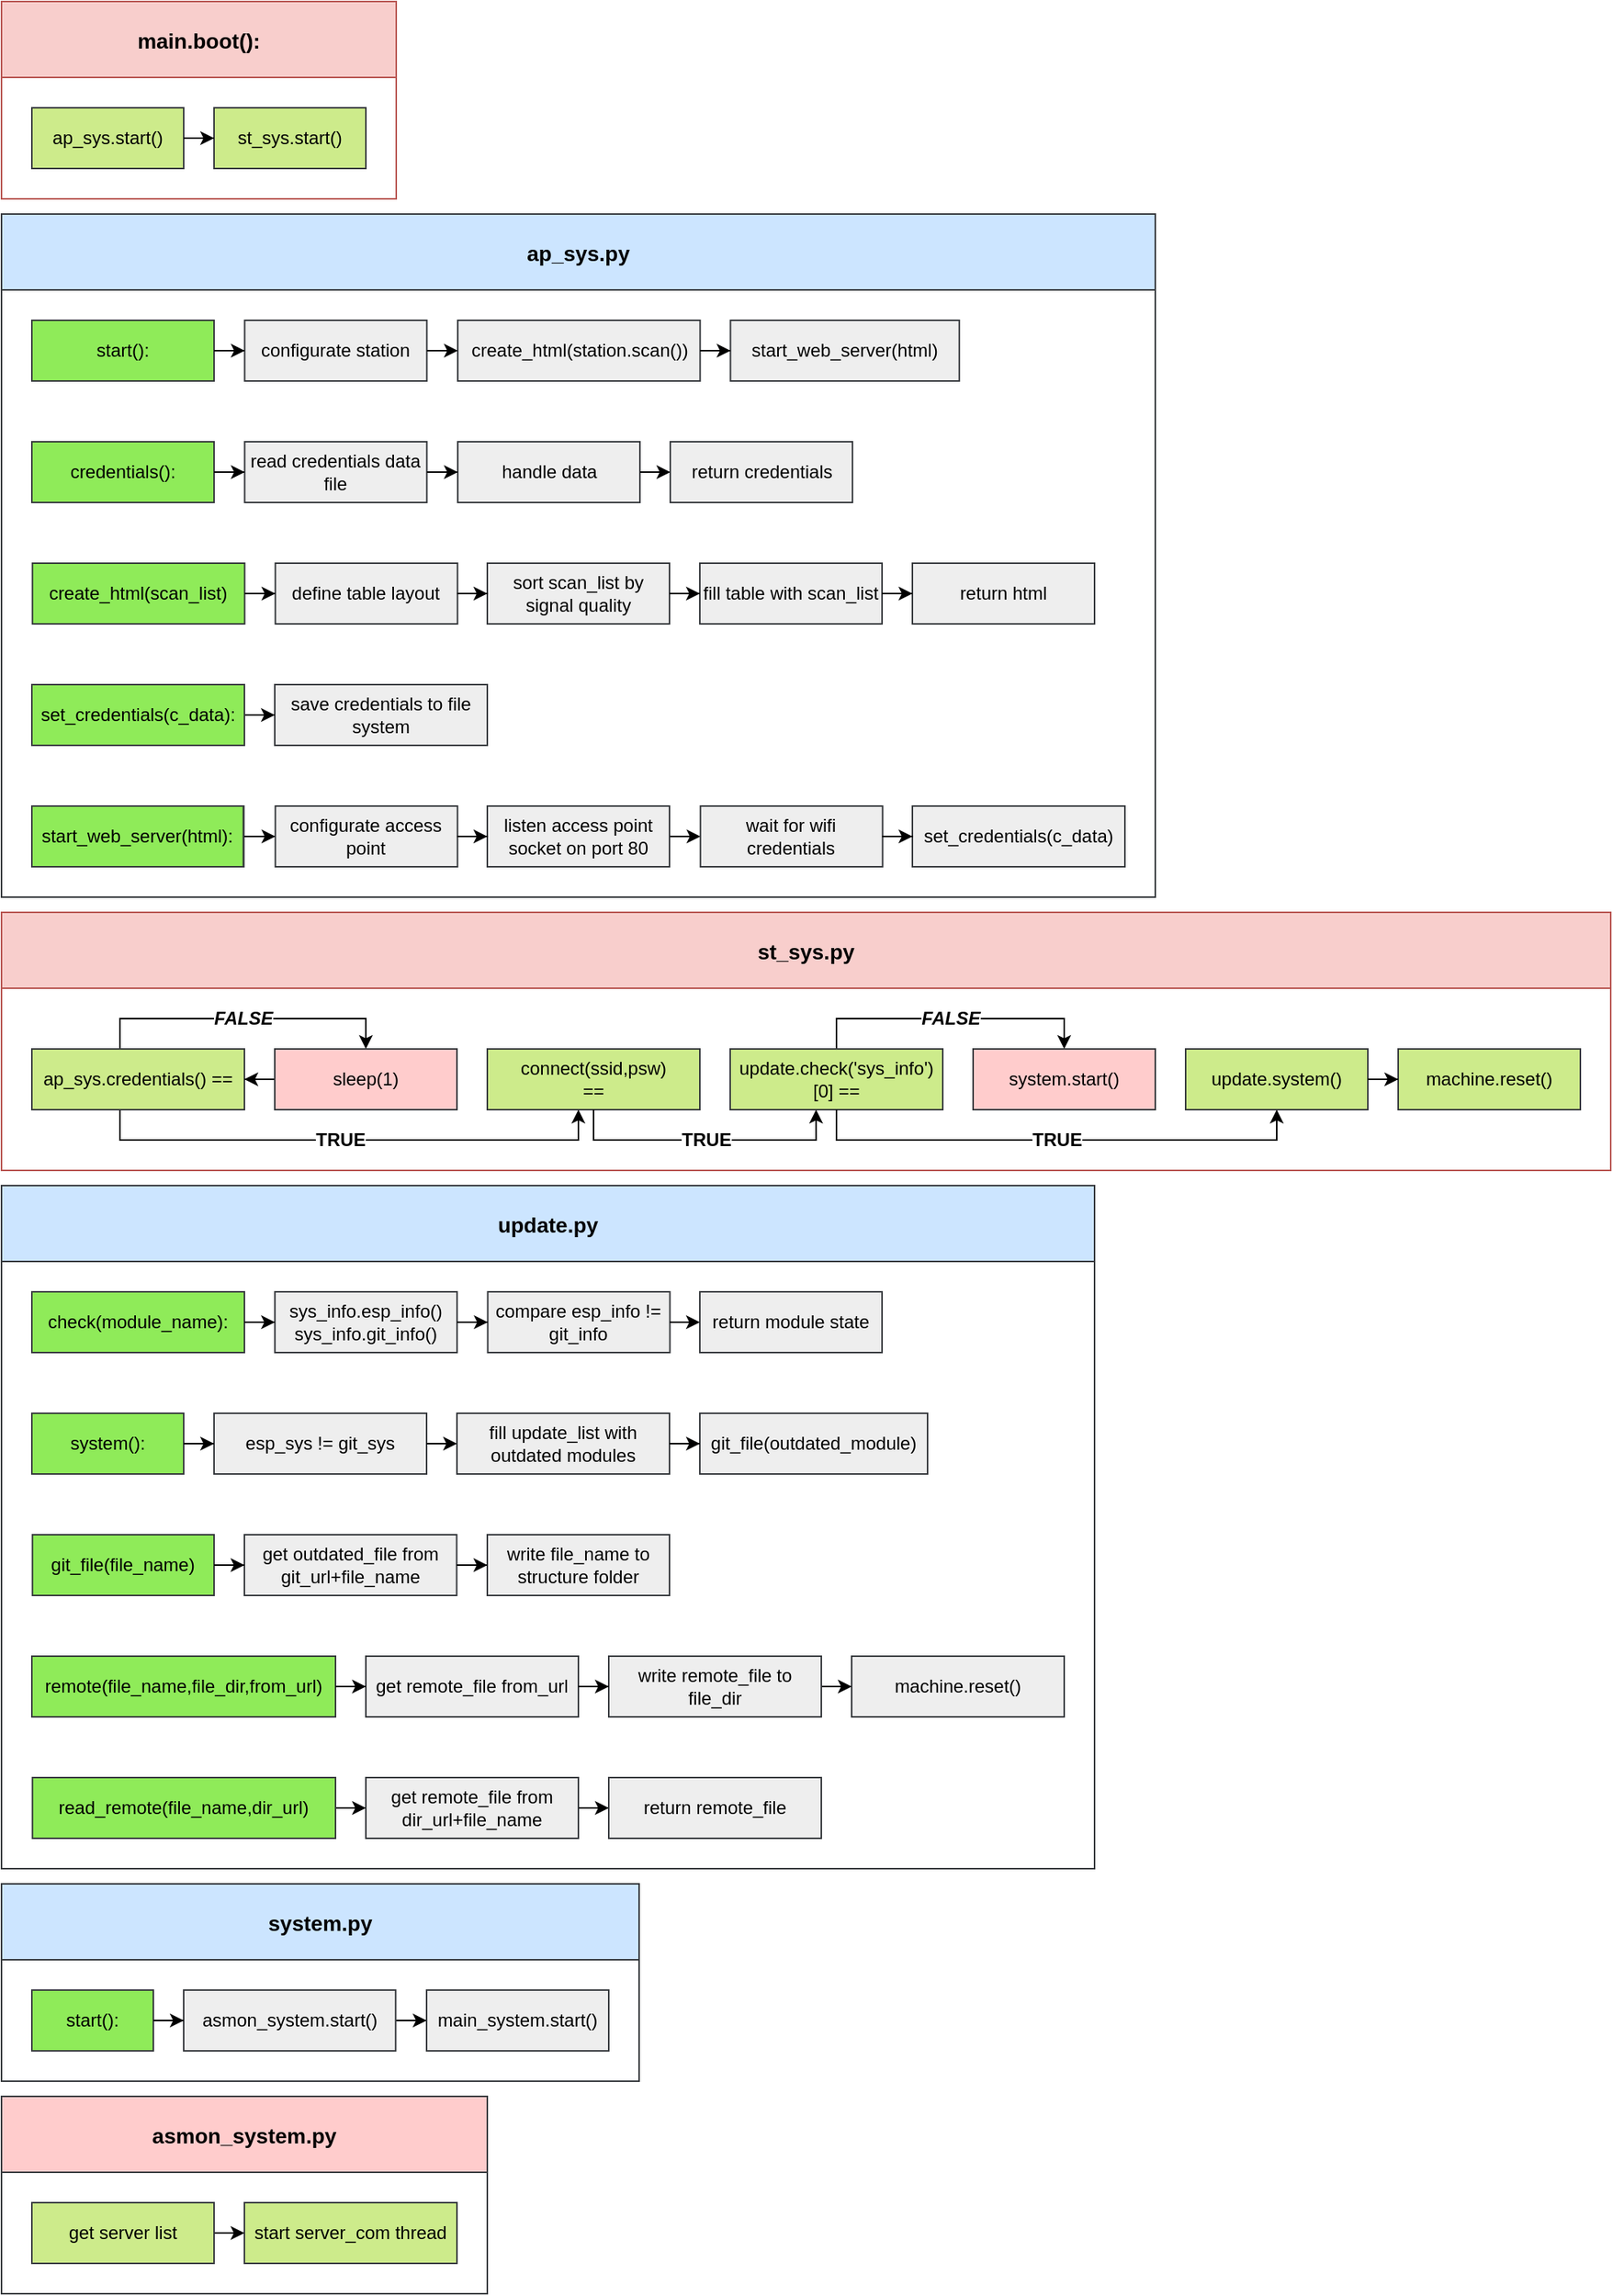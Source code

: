 <mxfile version="13.0.2" type="github">
  <diagram id="C5RBs43oDa-KdzZeNtuy" name="Page-1">
    <mxGraphModel dx="2715" dy="1566" grid="1" gridSize="5" guides="1" tooltips="1" connect="1" arrows="1" fold="1" page="1" pageScale="1" pageWidth="1169" pageHeight="827" math="0" shadow="0">
      <root>
        <mxCell id="WIyWlLk6GJQsqaUBKTNV-0" />
        <mxCell id="WIyWlLk6GJQsqaUBKTNV-1" parent="WIyWlLk6GJQsqaUBKTNV-0" />
        <mxCell id="sFqXj9j-FD1Rk9HO_S2r-0" value="st_sys.py" style="swimlane;strokeColor=#b85450;fillColor=#f8cecc;fontSize=14;startSize=50;flipH=1;swimlaneFillColor=none;" parent="WIyWlLk6GJQsqaUBKTNV-1" vertex="1">
          <mxGeometry x="-580" y="-70" width="1060" height="170" as="geometry">
            <mxRectangle x="13" y="15" width="140" height="48.33" as="alternateBounds" />
          </mxGeometry>
        </mxCell>
        <mxCell id="sFqXj9j-FD1Rk9HO_S2r-7" value="connect(ssid,psw)&lt;br&gt;==" style="rounded=0;whiteSpace=wrap;html=1;fillColor=#cdeb8b;strokeColor=#36393d;" parent="sFqXj9j-FD1Rk9HO_S2r-0" vertex="1">
          <mxGeometry x="320" y="90" width="140" height="40" as="geometry" />
        </mxCell>
        <mxCell id="sFqXj9j-FD1Rk9HO_S2r-116" value="&lt;b&gt;FALSE&lt;/b&gt;" style="edgeStyle=orthogonalEdgeStyle;rounded=0;orthogonalLoop=1;jettySize=auto;html=1;exitX=0.5;exitY=0;exitDx=0;exitDy=0;entryX=0.5;entryY=0;entryDx=0;entryDy=0;fontSize=12;fontColor=#000000;fontStyle=2" parent="sFqXj9j-FD1Rk9HO_S2r-0" source="sFqXj9j-FD1Rk9HO_S2r-48" target="sFqXj9j-FD1Rk9HO_S2r-68" edge="1">
          <mxGeometry relative="1" as="geometry">
            <Array as="points">
              <mxPoint x="577" y="70" />
              <mxPoint x="747" y="70" />
            </Array>
          </mxGeometry>
        </mxCell>
        <mxCell id="sFqXj9j-FD1Rk9HO_S2r-48" value="update.check(&#39;sys_info&#39;)[0] ==" style="rounded=0;whiteSpace=wrap;html=1;fillColor=#cdeb8b;strokeColor=#36393d;" parent="sFqXj9j-FD1Rk9HO_S2r-0" vertex="1">
          <mxGeometry x="480" y="90" width="140" height="40" as="geometry" />
        </mxCell>
        <mxCell id="sFqXj9j-FD1Rk9HO_S2r-57" value="&lt;b&gt;TRUE&lt;/b&gt;" style="edgeStyle=orthogonalEdgeStyle;rounded=0;orthogonalLoop=1;jettySize=auto;html=1;exitX=0.5;exitY=1;exitDx=0;exitDy=0;entryX=0.404;entryY=1;entryDx=0;entryDy=0;fontSize=12;fontColor=#000000;entryPerimeter=0;" parent="sFqXj9j-FD1Rk9HO_S2r-0" source="sFqXj9j-FD1Rk9HO_S2r-7" target="sFqXj9j-FD1Rk9HO_S2r-48" edge="1">
          <mxGeometry relative="1" as="geometry">
            <Array as="points">
              <mxPoint x="407" y="150" />
              <mxPoint x="564" y="150" />
            </Array>
          </mxGeometry>
        </mxCell>
        <mxCell id="sFqXj9j-FD1Rk9HO_S2r-68" value="system.start()" style="rounded=0;whiteSpace=wrap;html=1;fillColor=#ffcccc;strokeColor=#36393d;" parent="sFqXj9j-FD1Rk9HO_S2r-0" vertex="1">
          <mxGeometry x="640" y="90" width="120" height="40" as="geometry" />
        </mxCell>
        <mxCell id="sFqXj9j-FD1Rk9HO_S2r-61" value="update.system()" style="rounded=0;whiteSpace=wrap;html=1;fillColor=#cdeb8b;strokeColor=#36393d;" parent="sFqXj9j-FD1Rk9HO_S2r-0" vertex="1">
          <mxGeometry x="780" y="90" width="120" height="40" as="geometry" />
        </mxCell>
        <mxCell id="sFqXj9j-FD1Rk9HO_S2r-66" value="TRUE" style="edgeStyle=orthogonalEdgeStyle;rounded=0;orthogonalLoop=1;jettySize=auto;html=1;exitX=0.5;exitY=1;exitDx=0;exitDy=0;entryX=0.5;entryY=1;entryDx=0;entryDy=0;fontSize=12;fontColor=#000000;fontStyle=1" parent="sFqXj9j-FD1Rk9HO_S2r-0" source="sFqXj9j-FD1Rk9HO_S2r-48" target="sFqXj9j-FD1Rk9HO_S2r-61" edge="1">
          <mxGeometry relative="1" as="geometry">
            <Array as="points">
              <mxPoint x="577" y="150" />
              <mxPoint x="907" y="150" />
            </Array>
          </mxGeometry>
        </mxCell>
        <mxCell id="sFqXj9j-FD1Rk9HO_S2r-63" value="machine.reset()" style="rounded=0;whiteSpace=wrap;html=1;fillColor=#cdeb8b;strokeColor=#36393d;" parent="sFqXj9j-FD1Rk9HO_S2r-0" vertex="1">
          <mxGeometry x="920" y="90" width="120" height="40" as="geometry" />
        </mxCell>
        <mxCell id="sFqXj9j-FD1Rk9HO_S2r-64" value="" style="edgeStyle=orthogonalEdgeStyle;rounded=0;orthogonalLoop=1;jettySize=auto;html=1;fontSize=12;fontColor=#000000;" parent="sFqXj9j-FD1Rk9HO_S2r-0" source="sFqXj9j-FD1Rk9HO_S2r-61" target="sFqXj9j-FD1Rk9HO_S2r-63" edge="1">
          <mxGeometry relative="1" as="geometry" />
        </mxCell>
        <mxCell id="sFqXj9j-FD1Rk9HO_S2r-12" value="TRUE" style="edgeStyle=orthogonalEdgeStyle;rounded=0;orthogonalLoop=1;jettySize=auto;html=1;exitX=0.5;exitY=1;exitDx=0;exitDy=0;fontColor=#000000;fontStyle=1;fontSize=12;" parent="sFqXj9j-FD1Rk9HO_S2r-0" source="sFqXj9j-FD1Rk9HO_S2r-1" target="sFqXj9j-FD1Rk9HO_S2r-7" edge="1">
          <mxGeometry relative="1" as="geometry">
            <Array as="points">
              <mxPoint x="78" y="150" />
              <mxPoint x="380" y="150" />
            </Array>
          </mxGeometry>
        </mxCell>
        <mxCell id="V16dE78vPSI5KCs1D1ec-8" value="FALSE" style="edgeStyle=orthogonalEdgeStyle;rounded=0;orthogonalLoop=1;jettySize=auto;html=1;entryX=0.5;entryY=0;entryDx=0;entryDy=0;fontStyle=3;fontSize=12;" edge="1" parent="sFqXj9j-FD1Rk9HO_S2r-0" source="sFqXj9j-FD1Rk9HO_S2r-1" target="V16dE78vPSI5KCs1D1ec-7">
          <mxGeometry relative="1" as="geometry">
            <Array as="points">
              <mxPoint x="78" y="70" />
              <mxPoint x="240" y="70" />
            </Array>
          </mxGeometry>
        </mxCell>
        <mxCell id="sFqXj9j-FD1Rk9HO_S2r-1" value="ap_sys.credentials() ==" style="rounded=0;whiteSpace=wrap;html=1;fillColor=#cdeb8b;strokeColor=#36393d;" parent="sFqXj9j-FD1Rk9HO_S2r-0" vertex="1">
          <mxGeometry x="20" y="90" width="140" height="40" as="geometry" />
        </mxCell>
        <mxCell id="V16dE78vPSI5KCs1D1ec-10" style="edgeStyle=orthogonalEdgeStyle;rounded=0;orthogonalLoop=1;jettySize=auto;html=1;exitX=0;exitY=0.5;exitDx=0;exitDy=0;" edge="1" parent="sFqXj9j-FD1Rk9HO_S2r-0" source="V16dE78vPSI5KCs1D1ec-7" target="sFqXj9j-FD1Rk9HO_S2r-1">
          <mxGeometry relative="1" as="geometry" />
        </mxCell>
        <mxCell id="V16dE78vPSI5KCs1D1ec-7" value="sleep(1)" style="rounded=0;whiteSpace=wrap;html=1;fillColor=#ffcccc;strokeColor=#36393d;" vertex="1" parent="sFqXj9j-FD1Rk9HO_S2r-0">
          <mxGeometry x="180" y="90" width="120" height="40" as="geometry" />
        </mxCell>
        <mxCell id="sFqXj9j-FD1Rk9HO_S2r-136" value="update.py" style="swimlane;strokeColor=#36393d;fillColor=#cce5ff;fontSize=14;startSize=50;flipH=1;swimlaneFillColor=none;" parent="WIyWlLk6GJQsqaUBKTNV-1" vertex="1">
          <mxGeometry x="-580" y="110" width="720" height="450" as="geometry">
            <mxRectangle x="-525" y="225" width="140" height="48.33" as="alternateBounds" />
          </mxGeometry>
        </mxCell>
        <mxCell id="sFqXj9j-FD1Rk9HO_S2r-138" value="check(module_name):" style="rounded=0;whiteSpace=wrap;html=1;fillColor=#8FEB59;strokeColor=#36393d;" parent="sFqXj9j-FD1Rk9HO_S2r-136" vertex="1">
          <mxGeometry x="20" y="70" width="140" height="40" as="geometry" />
        </mxCell>
        <mxCell id="sFqXj9j-FD1Rk9HO_S2r-139" value="sys_info.esp_info()&lt;br&gt;sys_info.git_info()" style="rounded=0;whiteSpace=wrap;html=1;fillColor=#eeeeee;strokeColor=#36393d;" parent="sFqXj9j-FD1Rk9HO_S2r-136" vertex="1">
          <mxGeometry x="180.09" y="70" width="120" height="40" as="geometry" />
        </mxCell>
        <mxCell id="sFqXj9j-FD1Rk9HO_S2r-140" value="" style="edgeStyle=orthogonalEdgeStyle;rounded=0;orthogonalLoop=1;jettySize=auto;html=1;fontColor=#000000;" parent="sFqXj9j-FD1Rk9HO_S2r-136" source="sFqXj9j-FD1Rk9HO_S2r-138" target="sFqXj9j-FD1Rk9HO_S2r-139" edge="1">
          <mxGeometry relative="1" as="geometry" />
        </mxCell>
        <mxCell id="sFqXj9j-FD1Rk9HO_S2r-141" value="compare esp_info != git_info" style="rounded=0;whiteSpace=wrap;html=1;fillColor=#eeeeee;strokeColor=#36393d;" parent="sFqXj9j-FD1Rk9HO_S2r-136" vertex="1">
          <mxGeometry x="320.27" y="70" width="120" height="40" as="geometry" />
        </mxCell>
        <mxCell id="sFqXj9j-FD1Rk9HO_S2r-142" value="" style="edgeStyle=orthogonalEdgeStyle;rounded=0;orthogonalLoop=1;jettySize=auto;html=1;fontColor=#000000;" parent="sFqXj9j-FD1Rk9HO_S2r-136" source="sFqXj9j-FD1Rk9HO_S2r-139" target="sFqXj9j-FD1Rk9HO_S2r-141" edge="1">
          <mxGeometry relative="1" as="geometry" />
        </mxCell>
        <mxCell id="sFqXj9j-FD1Rk9HO_S2r-143" value="return module state" style="rounded=0;whiteSpace=wrap;html=1;fillColor=#eeeeee;strokeColor=#36393d;" parent="sFqXj9j-FD1Rk9HO_S2r-136" vertex="1">
          <mxGeometry x="460" y="70" width="120" height="40" as="geometry" />
        </mxCell>
        <mxCell id="sFqXj9j-FD1Rk9HO_S2r-144" style="edgeStyle=orthogonalEdgeStyle;rounded=0;orthogonalLoop=1;jettySize=auto;html=1;exitX=1;exitY=0.5;exitDx=0;exitDy=0;entryX=0;entryY=0.5;entryDx=0;entryDy=0;fontColor=#000000;" parent="sFqXj9j-FD1Rk9HO_S2r-136" source="sFqXj9j-FD1Rk9HO_S2r-141" target="sFqXj9j-FD1Rk9HO_S2r-143" edge="1">
          <mxGeometry relative="1" as="geometry" />
        </mxCell>
        <mxCell id="sFqXj9j-FD1Rk9HO_S2r-145" value="system():" style="rounded=0;whiteSpace=wrap;html=1;fillColor=#8FEB59;strokeColor=#36393d;" parent="sFqXj9j-FD1Rk9HO_S2r-136" vertex="1">
          <mxGeometry x="20" y="150" width="100" height="40" as="geometry" />
        </mxCell>
        <mxCell id="sFqXj9j-FD1Rk9HO_S2r-146" value="&lt;span style=&quot;white-space: normal&quot;&gt;esp_sys != git_sys&lt;/span&gt;" style="rounded=0;whiteSpace=wrap;html=1;fillColor=#eeeeee;strokeColor=#36393d;" parent="sFqXj9j-FD1Rk9HO_S2r-136" vertex="1">
          <mxGeometry x="140" y="150" width="140" height="40" as="geometry" />
        </mxCell>
        <mxCell id="sFqXj9j-FD1Rk9HO_S2r-147" value="" style="edgeStyle=orthogonalEdgeStyle;rounded=0;orthogonalLoop=1;jettySize=auto;html=1;fontColor=#000000;" parent="sFqXj9j-FD1Rk9HO_S2r-136" source="sFqXj9j-FD1Rk9HO_S2r-145" target="sFqXj9j-FD1Rk9HO_S2r-146" edge="1">
          <mxGeometry relative="1" as="geometry" />
        </mxCell>
        <mxCell id="sFqXj9j-FD1Rk9HO_S2r-150" value="" style="edgeStyle=orthogonalEdgeStyle;rounded=0;orthogonalLoop=1;jettySize=auto;html=1;fontSize=12;fontColor=#000000;" parent="sFqXj9j-FD1Rk9HO_S2r-136" edge="1">
          <mxGeometry relative="1" as="geometry">
            <mxPoint x="169.82" y="480" as="targetPoint" />
          </mxGeometry>
        </mxCell>
        <mxCell id="sFqXj9j-FD1Rk9HO_S2r-151" value="git_file(file_name)" style="rounded=0;whiteSpace=wrap;html=1;fillColor=#8FEB59;strokeColor=#36393d;" parent="sFqXj9j-FD1Rk9HO_S2r-136" vertex="1">
          <mxGeometry x="20.36" y="230" width="119.64" height="40" as="geometry" />
        </mxCell>
        <mxCell id="sFqXj9j-FD1Rk9HO_S2r-152" value="get outdated_file from git_url+file_name" style="rounded=0;whiteSpace=wrap;html=1;fillColor=#eeeeee;strokeColor=#36393d;" parent="sFqXj9j-FD1Rk9HO_S2r-136" vertex="1">
          <mxGeometry x="160" y="230" width="139.82" height="40" as="geometry" />
        </mxCell>
        <mxCell id="sFqXj9j-FD1Rk9HO_S2r-153" value="" style="edgeStyle=orthogonalEdgeStyle;rounded=0;orthogonalLoop=1;jettySize=auto;html=1;fontSize=12;fontColor=#000000;" parent="sFqXj9j-FD1Rk9HO_S2r-136" source="sFqXj9j-FD1Rk9HO_S2r-151" target="sFqXj9j-FD1Rk9HO_S2r-152" edge="1">
          <mxGeometry relative="1" as="geometry" />
        </mxCell>
        <mxCell id="sFqXj9j-FD1Rk9HO_S2r-154" value="write file_name to structure folder" style="rounded=0;whiteSpace=wrap;html=1;fillColor=#eeeeee;strokeColor=#36393d;" parent="sFqXj9j-FD1Rk9HO_S2r-136" vertex="1">
          <mxGeometry x="320" y="230" width="120" height="40" as="geometry" />
        </mxCell>
        <mxCell id="sFqXj9j-FD1Rk9HO_S2r-155" value="" style="edgeStyle=orthogonalEdgeStyle;rounded=0;orthogonalLoop=1;jettySize=auto;html=1;fontSize=12;fontColor=#000000;" parent="sFqXj9j-FD1Rk9HO_S2r-136" source="sFqXj9j-FD1Rk9HO_S2r-152" target="sFqXj9j-FD1Rk9HO_S2r-154" edge="1">
          <mxGeometry relative="1" as="geometry" />
        </mxCell>
        <mxCell id="sFqXj9j-FD1Rk9HO_S2r-160" value="remote(file_name,file_dir,from_url)" style="rounded=0;whiteSpace=wrap;html=1;fillColor=#8FEB59;strokeColor=#36393d;" parent="sFqXj9j-FD1Rk9HO_S2r-136" vertex="1">
          <mxGeometry x="20" y="310" width="200" height="40" as="geometry" />
        </mxCell>
        <mxCell id="sFqXj9j-FD1Rk9HO_S2r-161" value="get&amp;nbsp;remote_file from_url" style="rounded=0;whiteSpace=wrap;html=1;fillColor=#eeeeee;strokeColor=#36393d;" parent="sFqXj9j-FD1Rk9HO_S2r-136" vertex="1">
          <mxGeometry x="240" y="310" width="140" height="40" as="geometry" />
        </mxCell>
        <mxCell id="sFqXj9j-FD1Rk9HO_S2r-162" value="" style="edgeStyle=orthogonalEdgeStyle;rounded=0;orthogonalLoop=1;jettySize=auto;html=1;fontSize=12;fontColor=#000000;" parent="sFqXj9j-FD1Rk9HO_S2r-136" source="sFqXj9j-FD1Rk9HO_S2r-160" target="sFqXj9j-FD1Rk9HO_S2r-161" edge="1">
          <mxGeometry relative="1" as="geometry" />
        </mxCell>
        <mxCell id="zcJ5I-l-C7TfXRJ-jwJR-1" value="" style="edgeStyle=orthogonalEdgeStyle;rounded=0;orthogonalLoop=1;jettySize=auto;html=1;" parent="sFqXj9j-FD1Rk9HO_S2r-136" source="sFqXj9j-FD1Rk9HO_S2r-163" target="zcJ5I-l-C7TfXRJ-jwJR-0" edge="1">
          <mxGeometry relative="1" as="geometry" />
        </mxCell>
        <mxCell id="sFqXj9j-FD1Rk9HO_S2r-163" value="write&amp;nbsp;remote_file to file_dir" style="rounded=0;whiteSpace=wrap;html=1;fillColor=#eeeeee;strokeColor=#36393d;" parent="sFqXj9j-FD1Rk9HO_S2r-136" vertex="1">
          <mxGeometry x="400" y="310" width="140" height="40" as="geometry" />
        </mxCell>
        <mxCell id="zcJ5I-l-C7TfXRJ-jwJR-0" value="machine.reset()" style="rounded=0;whiteSpace=wrap;html=1;fillColor=#eeeeee;strokeColor=#36393d;" parent="sFqXj9j-FD1Rk9HO_S2r-136" vertex="1">
          <mxGeometry x="560" y="310" width="140" height="40" as="geometry" />
        </mxCell>
        <mxCell id="sFqXj9j-FD1Rk9HO_S2r-164" value="" style="edgeStyle=orthogonalEdgeStyle;rounded=0;orthogonalLoop=1;jettySize=auto;html=1;fontSize=12;fontColor=#000000;" parent="sFqXj9j-FD1Rk9HO_S2r-136" source="sFqXj9j-FD1Rk9HO_S2r-161" target="sFqXj9j-FD1Rk9HO_S2r-163" edge="1">
          <mxGeometry relative="1" as="geometry" />
        </mxCell>
        <mxCell id="sFqXj9j-FD1Rk9HO_S2r-167" value="" style="edgeStyle=orthogonalEdgeStyle;rounded=0;orthogonalLoop=1;jettySize=auto;html=1;fontSize=12;fontColor=#000000;" parent="sFqXj9j-FD1Rk9HO_S2r-136" edge="1">
          <mxGeometry relative="1" as="geometry">
            <mxPoint x="929.47" y="405" as="sourcePoint" />
          </mxGeometry>
        </mxCell>
        <mxCell id="sFqXj9j-FD1Rk9HO_S2r-168" value="&lt;span style=&quot;white-space: normal&quot;&gt;fill update_list with outdated modules&lt;/span&gt;" style="rounded=0;whiteSpace=wrap;html=1;fillColor=#eeeeee;strokeColor=#36393d;" parent="sFqXj9j-FD1Rk9HO_S2r-136" vertex="1">
          <mxGeometry x="300" y="150" width="140" height="40" as="geometry" />
        </mxCell>
        <mxCell id="sFqXj9j-FD1Rk9HO_S2r-169" value="git_file(outdated_module)" style="rounded=0;whiteSpace=wrap;html=1;fillColor=#eeeeee;strokeColor=#36393d;" parent="sFqXj9j-FD1Rk9HO_S2r-136" vertex="1">
          <mxGeometry x="460" y="150" width="150" height="40" as="geometry" />
        </mxCell>
        <mxCell id="sFqXj9j-FD1Rk9HO_S2r-170" value="" style="edgeStyle=orthogonalEdgeStyle;rounded=0;orthogonalLoop=1;jettySize=auto;html=1;fontSize=12;fontColor=#000000;" parent="sFqXj9j-FD1Rk9HO_S2r-136" source="sFqXj9j-FD1Rk9HO_S2r-168" target="sFqXj9j-FD1Rk9HO_S2r-169" edge="1">
          <mxGeometry relative="1" as="geometry" />
        </mxCell>
        <mxCell id="sFqXj9j-FD1Rk9HO_S2r-171" style="edgeStyle=orthogonalEdgeStyle;rounded=0;orthogonalLoop=1;jettySize=auto;html=1;exitX=1;exitY=0.5;exitDx=0;exitDy=0;entryX=0;entryY=0.5;entryDx=0;entryDy=0;fontSize=12;fontColor=#000000;" parent="sFqXj9j-FD1Rk9HO_S2r-136" source="sFqXj9j-FD1Rk9HO_S2r-146" target="sFqXj9j-FD1Rk9HO_S2r-168" edge="1">
          <mxGeometry relative="1" as="geometry" />
        </mxCell>
        <mxCell id="sFqXj9j-FD1Rk9HO_S2r-174" value="" style="edgeStyle=orthogonalEdgeStyle;rounded=0;orthogonalLoop=1;jettySize=auto;html=1;fontSize=12;fontColor=#000000;" parent="sFqXj9j-FD1Rk9HO_S2r-136" edge="1">
          <mxGeometry relative="1" as="geometry">
            <mxPoint x="290.18" y="405" as="sourcePoint" />
          </mxGeometry>
        </mxCell>
        <mxCell id="sFqXj9j-FD1Rk9HO_S2r-177" value="" style="edgeStyle=orthogonalEdgeStyle;rounded=0;orthogonalLoop=1;jettySize=auto;html=1;fontSize=12;fontColor=#000000;" parent="sFqXj9j-FD1Rk9HO_S2r-136" edge="1">
          <mxGeometry relative="1" as="geometry">
            <mxPoint x="780" y="405" as="sourcePoint" />
          </mxGeometry>
        </mxCell>
        <mxCell id="sFqXj9j-FD1Rk9HO_S2r-179" value="" style="edgeStyle=orthogonalEdgeStyle;rounded=0;orthogonalLoop=1;jettySize=auto;html=1;fontSize=12;fontColor=#000000;" parent="sFqXj9j-FD1Rk9HO_S2r-136" edge="1">
          <mxGeometry relative="1" as="geometry">
            <mxPoint x="609.47" y="405" as="sourcePoint" />
          </mxGeometry>
        </mxCell>
        <mxCell id="sFqXj9j-FD1Rk9HO_S2r-180" value="" style="edgeStyle=orthogonalEdgeStyle;rounded=0;orthogonalLoop=1;jettySize=auto;html=1;fontSize=12;fontColor=#000000;" parent="sFqXj9j-FD1Rk9HO_S2r-136" edge="1">
          <mxGeometry relative="1" as="geometry">
            <mxPoint x="149.47" y="405" as="sourcePoint" />
          </mxGeometry>
        </mxCell>
        <mxCell id="MxByenE4n9mMxRsgoZ1--0" style="edgeStyle=orthogonalEdgeStyle;rounded=0;orthogonalLoop=1;jettySize=auto;html=1;entryX=0;entryY=0.5;entryDx=0;entryDy=0;" parent="sFqXj9j-FD1Rk9HO_S2r-136" source="ikcgTIsnZ6uALxg6JMiN-1" target="ikcgTIsnZ6uALxg6JMiN-2" edge="1">
          <mxGeometry relative="1" as="geometry" />
        </mxCell>
        <mxCell id="ikcgTIsnZ6uALxg6JMiN-1" value="read_remote(file_name,dir_url)" style="rounded=0;whiteSpace=wrap;html=1;fillColor=#8FEB59;strokeColor=#36393d;" parent="sFqXj9j-FD1Rk9HO_S2r-136" vertex="1">
          <mxGeometry x="20.36" y="390" width="199.64" height="40" as="geometry" />
        </mxCell>
        <mxCell id="MxByenE4n9mMxRsgoZ1--1" style="edgeStyle=orthogonalEdgeStyle;rounded=0;orthogonalLoop=1;jettySize=auto;html=1;" parent="sFqXj9j-FD1Rk9HO_S2r-136" source="ikcgTIsnZ6uALxg6JMiN-2" target="ikcgTIsnZ6uALxg6JMiN-3" edge="1">
          <mxGeometry relative="1" as="geometry" />
        </mxCell>
        <mxCell id="ikcgTIsnZ6uALxg6JMiN-2" value="get&amp;nbsp;remote_file from dir_url+file_name" style="rounded=0;whiteSpace=wrap;html=1;fillColor=#eeeeee;strokeColor=#36393d;" parent="sFqXj9j-FD1Rk9HO_S2r-136" vertex="1">
          <mxGeometry x="240.0" y="390" width="140" height="40" as="geometry" />
        </mxCell>
        <mxCell id="ikcgTIsnZ6uALxg6JMiN-3" value="return remote_file" style="rounded=0;whiteSpace=wrap;html=1;fillColor=#eeeeee;strokeColor=#36393d;" parent="sFqXj9j-FD1Rk9HO_S2r-136" vertex="1">
          <mxGeometry x="400.0" y="390" width="140" height="40" as="geometry" />
        </mxCell>
        <mxCell id="zcJ5I-l-C7TfXRJ-jwJR-2" value="system.py" style="swimlane;strokeColor=#36393d;fillColor=#cce5ff;fontSize=14;startSize=50;flipH=1;swimlaneFillColor=none;" parent="WIyWlLk6GJQsqaUBKTNV-1" vertex="1">
          <mxGeometry x="-580" y="570" width="420" height="130" as="geometry">
            <mxRectangle x="-525" y="225" width="140" height="48.33" as="alternateBounds" />
          </mxGeometry>
        </mxCell>
        <mxCell id="zcJ5I-l-C7TfXRJ-jwJR-3" value="start():" style="rounded=0;whiteSpace=wrap;html=1;fillColor=#8FEB59;strokeColor=#36393d;" parent="zcJ5I-l-C7TfXRJ-jwJR-2" vertex="1">
          <mxGeometry x="20" y="70" width="80" height="40" as="geometry" />
        </mxCell>
        <mxCell id="MxByenE4n9mMxRsgoZ1--5" value="" style="edgeStyle=orthogonalEdgeStyle;rounded=0;orthogonalLoop=1;jettySize=auto;html=1;" parent="zcJ5I-l-C7TfXRJ-jwJR-2" source="zcJ5I-l-C7TfXRJ-jwJR-4" target="MxByenE4n9mMxRsgoZ1--4" edge="1">
          <mxGeometry relative="1" as="geometry" />
        </mxCell>
        <mxCell id="zcJ5I-l-C7TfXRJ-jwJR-4" value="asmon_system.start()" style="rounded=0;whiteSpace=wrap;html=1;fillColor=#eeeeee;strokeColor=#36393d;" parent="zcJ5I-l-C7TfXRJ-jwJR-2" vertex="1">
          <mxGeometry x="120" y="70" width="139.64" height="40" as="geometry" />
        </mxCell>
        <mxCell id="MxByenE4n9mMxRsgoZ1--4" value="main_system.start()" style="rounded=0;whiteSpace=wrap;html=1;fillColor=#eeeeee;strokeColor=#36393d;" parent="zcJ5I-l-C7TfXRJ-jwJR-2" vertex="1">
          <mxGeometry x="280" y="70" width="120" height="40" as="geometry" />
        </mxCell>
        <mxCell id="zcJ5I-l-C7TfXRJ-jwJR-5" value="" style="edgeStyle=orthogonalEdgeStyle;rounded=0;orthogonalLoop=1;jettySize=auto;html=1;fontColor=#000000;" parent="zcJ5I-l-C7TfXRJ-jwJR-2" source="zcJ5I-l-C7TfXRJ-jwJR-3" target="zcJ5I-l-C7TfXRJ-jwJR-4" edge="1">
          <mxGeometry relative="1" as="geometry" />
        </mxCell>
        <mxCell id="zcJ5I-l-C7TfXRJ-jwJR-13" value="" style="edgeStyle=orthogonalEdgeStyle;rounded=0;orthogonalLoop=1;jettySize=auto;html=1;fontSize=12;fontColor=#000000;" parent="zcJ5I-l-C7TfXRJ-jwJR-2" edge="1">
          <mxGeometry relative="1" as="geometry">
            <mxPoint x="169.82" y="480" as="targetPoint" />
          </mxGeometry>
        </mxCell>
        <mxCell id="zcJ5I-l-C7TfXRJ-jwJR-26" value="" style="edgeStyle=orthogonalEdgeStyle;rounded=0;orthogonalLoop=1;jettySize=auto;html=1;fontSize=12;fontColor=#000000;" parent="zcJ5I-l-C7TfXRJ-jwJR-2" edge="1">
          <mxGeometry relative="1" as="geometry">
            <mxPoint x="929.47" y="405" as="sourcePoint" />
          </mxGeometry>
        </mxCell>
        <mxCell id="zcJ5I-l-C7TfXRJ-jwJR-31" value="" style="edgeStyle=orthogonalEdgeStyle;rounded=0;orthogonalLoop=1;jettySize=auto;html=1;fontSize=12;fontColor=#000000;" parent="zcJ5I-l-C7TfXRJ-jwJR-2" edge="1">
          <mxGeometry relative="1" as="geometry">
            <mxPoint x="290.18" y="405" as="sourcePoint" />
          </mxGeometry>
        </mxCell>
        <mxCell id="zcJ5I-l-C7TfXRJ-jwJR-32" value="" style="edgeStyle=orthogonalEdgeStyle;rounded=0;orthogonalLoop=1;jettySize=auto;html=1;fontSize=12;fontColor=#000000;" parent="zcJ5I-l-C7TfXRJ-jwJR-2" edge="1">
          <mxGeometry relative="1" as="geometry">
            <mxPoint x="780" y="405" as="sourcePoint" />
          </mxGeometry>
        </mxCell>
        <mxCell id="zcJ5I-l-C7TfXRJ-jwJR-33" value="" style="edgeStyle=orthogonalEdgeStyle;rounded=0;orthogonalLoop=1;jettySize=auto;html=1;fontSize=12;fontColor=#000000;" parent="zcJ5I-l-C7TfXRJ-jwJR-2" edge="1">
          <mxGeometry relative="1" as="geometry">
            <mxPoint x="609.47" y="405" as="sourcePoint" />
          </mxGeometry>
        </mxCell>
        <mxCell id="zcJ5I-l-C7TfXRJ-jwJR-34" value="" style="edgeStyle=orthogonalEdgeStyle;rounded=0;orthogonalLoop=1;jettySize=auto;html=1;fontSize=12;fontColor=#000000;" parent="zcJ5I-l-C7TfXRJ-jwJR-2" edge="1">
          <mxGeometry relative="1" as="geometry">
            <mxPoint x="149.47" y="405" as="sourcePoint" />
          </mxGeometry>
        </mxCell>
        <mxCell id="zcJ5I-l-C7TfXRJ-jwJR-37" value="asmon_system.py" style="swimlane;strokeColor=#36393d;fillColor=#ffcccc;fontSize=14;startSize=50;flipH=1;swimlaneFillColor=none;" parent="WIyWlLk6GJQsqaUBKTNV-1" vertex="1">
          <mxGeometry x="-580" y="710" width="320" height="130" as="geometry">
            <mxRectangle x="-525" y="225" width="140" height="48.33" as="alternateBounds" />
          </mxGeometry>
        </mxCell>
        <mxCell id="zcJ5I-l-C7TfXRJ-jwJR-40" value="" style="edgeStyle=orthogonalEdgeStyle;rounded=0;orthogonalLoop=1;jettySize=auto;html=1;fontColor=#000000;" parent="zcJ5I-l-C7TfXRJ-jwJR-37" edge="1">
          <mxGeometry relative="1" as="geometry">
            <mxPoint x="129.82" y="90" as="sourcePoint" />
          </mxGeometry>
        </mxCell>
        <mxCell id="zcJ5I-l-C7TfXRJ-jwJR-41" value="" style="edgeStyle=orthogonalEdgeStyle;rounded=0;orthogonalLoop=1;jettySize=auto;html=1;fontSize=12;fontColor=#000000;" parent="zcJ5I-l-C7TfXRJ-jwJR-37" edge="1">
          <mxGeometry relative="1" as="geometry">
            <mxPoint x="169.82" y="480" as="targetPoint" />
          </mxGeometry>
        </mxCell>
        <mxCell id="zcJ5I-l-C7TfXRJ-jwJR-42" value="" style="edgeStyle=orthogonalEdgeStyle;rounded=0;orthogonalLoop=1;jettySize=auto;html=1;fontSize=12;fontColor=#000000;" parent="zcJ5I-l-C7TfXRJ-jwJR-37" edge="1">
          <mxGeometry relative="1" as="geometry">
            <mxPoint x="929.47" y="405" as="sourcePoint" />
          </mxGeometry>
        </mxCell>
        <mxCell id="zcJ5I-l-C7TfXRJ-jwJR-43" value="" style="edgeStyle=orthogonalEdgeStyle;rounded=0;orthogonalLoop=1;jettySize=auto;html=1;fontSize=12;fontColor=#000000;" parent="zcJ5I-l-C7TfXRJ-jwJR-37" edge="1">
          <mxGeometry relative="1" as="geometry">
            <mxPoint x="290.18" y="405" as="sourcePoint" />
          </mxGeometry>
        </mxCell>
        <mxCell id="zcJ5I-l-C7TfXRJ-jwJR-44" value="" style="edgeStyle=orthogonalEdgeStyle;rounded=0;orthogonalLoop=1;jettySize=auto;html=1;fontSize=12;fontColor=#000000;" parent="zcJ5I-l-C7TfXRJ-jwJR-37" edge="1">
          <mxGeometry relative="1" as="geometry">
            <mxPoint x="780" y="405" as="sourcePoint" />
          </mxGeometry>
        </mxCell>
        <mxCell id="zcJ5I-l-C7TfXRJ-jwJR-45" value="" style="edgeStyle=orthogonalEdgeStyle;rounded=0;orthogonalLoop=1;jettySize=auto;html=1;fontSize=12;fontColor=#000000;" parent="zcJ5I-l-C7TfXRJ-jwJR-37" edge="1">
          <mxGeometry relative="1" as="geometry">
            <mxPoint x="609.47" y="405" as="sourcePoint" />
          </mxGeometry>
        </mxCell>
        <mxCell id="zcJ5I-l-C7TfXRJ-jwJR-46" value="" style="edgeStyle=orthogonalEdgeStyle;rounded=0;orthogonalLoop=1;jettySize=auto;html=1;fontSize=12;fontColor=#000000;" parent="zcJ5I-l-C7TfXRJ-jwJR-37" edge="1">
          <mxGeometry relative="1" as="geometry">
            <mxPoint x="149.47" y="405" as="sourcePoint" />
          </mxGeometry>
        </mxCell>
        <mxCell id="zcJ5I-l-C7TfXRJ-jwJR-50" value="" style="edgeStyle=orthogonalEdgeStyle;rounded=0;orthogonalLoop=1;jettySize=auto;html=1;fontColor=#FFFFFF;" parent="zcJ5I-l-C7TfXRJ-jwJR-37" source="zcJ5I-l-C7TfXRJ-jwJR-48" target="zcJ5I-l-C7TfXRJ-jwJR-49" edge="1">
          <mxGeometry relative="1" as="geometry" />
        </mxCell>
        <mxCell id="zcJ5I-l-C7TfXRJ-jwJR-48" value="get server list" style="rounded=0;whiteSpace=wrap;html=1;fillColor=#cdeb8b;strokeColor=#36393d;" parent="zcJ5I-l-C7TfXRJ-jwJR-37" vertex="1">
          <mxGeometry x="20" y="70" width="120" height="40" as="geometry" />
        </mxCell>
        <mxCell id="zcJ5I-l-C7TfXRJ-jwJR-49" value="start server_com thread" style="rounded=0;whiteSpace=wrap;html=1;fillColor=#cdeb8b;strokeColor=#36393d;" parent="zcJ5I-l-C7TfXRJ-jwJR-37" vertex="1">
          <mxGeometry x="160" y="70" width="140" height="40" as="geometry" />
        </mxCell>
        <mxCell id="p7_M71fogUf13QQzRuLe-36" value="main.boot():" style="swimlane;strokeColor=#b85450;fillColor=#f8cecc;fontSize=14;startSize=50;flipH=1;swimlaneFillColor=none;" parent="WIyWlLk6GJQsqaUBKTNV-1" vertex="1">
          <mxGeometry x="-580" y="-670" width="260" height="130" as="geometry">
            <mxRectangle x="13" y="15" width="140" height="48.33" as="alternateBounds" />
          </mxGeometry>
        </mxCell>
        <mxCell id="p7_M71fogUf13QQzRuLe-42" value="&lt;b&gt;TRUE&lt;/b&gt;" style="edgeStyle=orthogonalEdgeStyle;rounded=0;orthogonalLoop=1;jettySize=auto;html=1;exitX=0.5;exitY=1;exitDx=0;exitDy=0;entryX=0.404;entryY=1;entryDx=0;entryDy=0;fontSize=12;fontColor=#000000;entryPerimeter=0;" parent="p7_M71fogUf13QQzRuLe-36" edge="1">
          <mxGeometry relative="1" as="geometry">
            <Array as="points">
              <mxPoint x="407" y="145" />
              <mxPoint x="564" y="145" />
            </Array>
            <mxPoint x="407.0" y="130.0" as="sourcePoint" />
          </mxGeometry>
        </mxCell>
        <mxCell id="p7_M71fogUf13QQzRuLe-48" value="TRUE" style="edgeStyle=orthogonalEdgeStyle;rounded=0;orthogonalLoop=1;jettySize=auto;html=1;exitX=0.5;exitY=1;exitDx=0;exitDy=0;fontColor=#000000;fontStyle=1;fontSize=12;" parent="p7_M71fogUf13QQzRuLe-36" edge="1">
          <mxGeometry relative="1" as="geometry">
            <Array as="points">
              <mxPoint x="77" y="145" />
              <mxPoint x="380" y="145" />
            </Array>
            <mxPoint x="380" y="130.0" as="targetPoint" />
          </mxGeometry>
        </mxCell>
        <mxCell id="p7_M71fogUf13QQzRuLe-16" value="ap_sys.start()" style="rounded=0;whiteSpace=wrap;html=1;fillColor=#cdeb8b;strokeColor=#36393d;" parent="p7_M71fogUf13QQzRuLe-36" vertex="1">
          <mxGeometry x="20" y="70" width="100" height="40" as="geometry" />
        </mxCell>
        <mxCell id="p7_M71fogUf13QQzRuLe-17" value="st_sys.start()" style="rounded=0;whiteSpace=wrap;html=1;fillColor=#cdeb8b;strokeColor=#36393d;" parent="p7_M71fogUf13QQzRuLe-36" vertex="1">
          <mxGeometry x="140" y="70" width="100" height="40" as="geometry" />
        </mxCell>
        <mxCell id="p7_M71fogUf13QQzRuLe-18" value="" style="edgeStyle=orthogonalEdgeStyle;rounded=0;orthogonalLoop=1;jettySize=auto;html=1;" parent="p7_M71fogUf13QQzRuLe-36" source="p7_M71fogUf13QQzRuLe-16" target="p7_M71fogUf13QQzRuLe-17" edge="1">
          <mxGeometry relative="1" as="geometry" />
        </mxCell>
        <mxCell id="Yus8CHju8V0DyMVJY-k--2" value="ap_sys.py" style="swimlane;strokeColor=#36393d;fillColor=#cce5ff;fontSize=14;startSize=50;flipH=1;swimlaneFillColor=none;" parent="WIyWlLk6GJQsqaUBKTNV-1" vertex="1">
          <mxGeometry x="-580" y="-530" width="760" height="450" as="geometry">
            <mxRectangle x="-525" y="165" width="140" height="48.33" as="alternateBounds" />
          </mxGeometry>
        </mxCell>
        <mxCell id="Yus8CHju8V0DyMVJY-k--3" value="start_web_server(html):" style="rounded=0;whiteSpace=wrap;html=1;fillColor=#8FEB59;strokeColor=#36393d;" parent="Yus8CHju8V0DyMVJY-k--2" vertex="1">
          <mxGeometry x="20.36" y="390" width="139.29" height="40" as="geometry" />
        </mxCell>
        <mxCell id="Yus8CHju8V0DyMVJY-k--4" value="credentials():" style="rounded=0;whiteSpace=wrap;html=1;fillColor=#8FEB59;strokeColor=#36393d;" parent="Yus8CHju8V0DyMVJY-k--2" vertex="1">
          <mxGeometry x="20" y="150" width="120" height="40" as="geometry" />
        </mxCell>
        <mxCell id="Yus8CHju8V0DyMVJY-k--5" value="read credentials data file" style="rounded=0;whiteSpace=wrap;html=1;fillColor=#eeeeee;strokeColor=#36393d;" parent="Yus8CHju8V0DyMVJY-k--2" vertex="1">
          <mxGeometry x="160.18" y="150" width="120" height="40" as="geometry" />
        </mxCell>
        <mxCell id="Yus8CHju8V0DyMVJY-k--6" value="" style="edgeStyle=orthogonalEdgeStyle;rounded=0;orthogonalLoop=1;jettySize=auto;html=1;fontColor=#000000;" parent="Yus8CHju8V0DyMVJY-k--2" source="Yus8CHju8V0DyMVJY-k--4" target="Yus8CHju8V0DyMVJY-k--5" edge="1">
          <mxGeometry relative="1" as="geometry" />
        </mxCell>
        <mxCell id="Yus8CHju8V0DyMVJY-k--7" value="handle data" style="rounded=0;whiteSpace=wrap;html=1;fillColor=#eeeeee;strokeColor=#36393d;" parent="Yus8CHju8V0DyMVJY-k--2" vertex="1">
          <mxGeometry x="300.54" y="150" width="120" height="40" as="geometry" />
        </mxCell>
        <mxCell id="Yus8CHju8V0DyMVJY-k--8" value="" style="edgeStyle=orthogonalEdgeStyle;rounded=0;orthogonalLoop=1;jettySize=auto;html=1;fontColor=#000000;" parent="Yus8CHju8V0DyMVJY-k--2" source="Yus8CHju8V0DyMVJY-k--5" target="Yus8CHju8V0DyMVJY-k--7" edge="1">
          <mxGeometry relative="1" as="geometry" />
        </mxCell>
        <mxCell id="Yus8CHju8V0DyMVJY-k--9" value="return credentials" style="rounded=0;whiteSpace=wrap;html=1;fillColor=#eeeeee;strokeColor=#36393d;" parent="Yus8CHju8V0DyMVJY-k--2" vertex="1">
          <mxGeometry x="440.54" y="150" width="120" height="40" as="geometry" />
        </mxCell>
        <mxCell id="Yus8CHju8V0DyMVJY-k--10" style="edgeStyle=orthogonalEdgeStyle;rounded=0;orthogonalLoop=1;jettySize=auto;html=1;exitX=1;exitY=0.5;exitDx=0;exitDy=0;entryX=0;entryY=0.5;entryDx=0;entryDy=0;fontColor=#000000;" parent="Yus8CHju8V0DyMVJY-k--2" source="Yus8CHju8V0DyMVJY-k--7" target="Yus8CHju8V0DyMVJY-k--9" edge="1">
          <mxGeometry relative="1" as="geometry" />
        </mxCell>
        <mxCell id="Yus8CHju8V0DyMVJY-k--11" value="start():" style="rounded=0;whiteSpace=wrap;html=1;fillColor=#8FEB59;strokeColor=#36393d;" parent="Yus8CHju8V0DyMVJY-k--2" vertex="1">
          <mxGeometry x="20" y="70" width="120" height="40" as="geometry" />
        </mxCell>
        <mxCell id="Yus8CHju8V0DyMVJY-k--12" value="configurate station" style="rounded=0;whiteSpace=wrap;html=1;fillColor=#eeeeee;strokeColor=#36393d;" parent="Yus8CHju8V0DyMVJY-k--2" vertex="1">
          <mxGeometry x="160.18" y="70" width="120" height="40" as="geometry" />
        </mxCell>
        <mxCell id="Yus8CHju8V0DyMVJY-k--13" value="" style="edgeStyle=orthogonalEdgeStyle;rounded=0;orthogonalLoop=1;jettySize=auto;html=1;fontColor=#000000;" parent="Yus8CHju8V0DyMVJY-k--2" source="Yus8CHju8V0DyMVJY-k--11" target="Yus8CHju8V0DyMVJY-k--12" edge="1">
          <mxGeometry relative="1" as="geometry" />
        </mxCell>
        <mxCell id="Yus8CHju8V0DyMVJY-k--17" value="create_html(scan_list)" style="rounded=0;whiteSpace=wrap;html=1;fillColor=#8FEB59;strokeColor=#36393d;" parent="Yus8CHju8V0DyMVJY-k--2" vertex="1">
          <mxGeometry x="20.36" y="230" width="139.82" height="40" as="geometry" />
        </mxCell>
        <mxCell id="Yus8CHju8V0DyMVJY-k--18" value="define table layout" style="rounded=0;whiteSpace=wrap;html=1;fillColor=#eeeeee;strokeColor=#36393d;" parent="Yus8CHju8V0DyMVJY-k--2" vertex="1">
          <mxGeometry x="180.36" y="230" width="120" height="40" as="geometry" />
        </mxCell>
        <mxCell id="Yus8CHju8V0DyMVJY-k--19" value="" style="edgeStyle=orthogonalEdgeStyle;rounded=0;orthogonalLoop=1;jettySize=auto;html=1;fontSize=12;fontColor=#000000;" parent="Yus8CHju8V0DyMVJY-k--2" source="Yus8CHju8V0DyMVJY-k--17" target="Yus8CHju8V0DyMVJY-k--18" edge="1">
          <mxGeometry relative="1" as="geometry" />
        </mxCell>
        <mxCell id="Yus8CHju8V0DyMVJY-k--20" value="sort scan_list by signal quality" style="rounded=0;whiteSpace=wrap;html=1;fillColor=#eeeeee;strokeColor=#36393d;" parent="Yus8CHju8V0DyMVJY-k--2" vertex="1">
          <mxGeometry x="320" y="230" width="120" height="40" as="geometry" />
        </mxCell>
        <mxCell id="Yus8CHju8V0DyMVJY-k--21" value="" style="edgeStyle=orthogonalEdgeStyle;rounded=0;orthogonalLoop=1;jettySize=auto;html=1;fontSize=12;fontColor=#000000;" parent="Yus8CHju8V0DyMVJY-k--2" source="Yus8CHju8V0DyMVJY-k--18" target="Yus8CHju8V0DyMVJY-k--20" edge="1">
          <mxGeometry relative="1" as="geometry" />
        </mxCell>
        <mxCell id="Yus8CHju8V0DyMVJY-k--22" value="fill table with scan_list" style="rounded=0;whiteSpace=wrap;html=1;fillColor=#eeeeee;strokeColor=#36393d;" parent="Yus8CHju8V0DyMVJY-k--2" vertex="1">
          <mxGeometry x="460" y="230" width="120" height="40" as="geometry" />
        </mxCell>
        <mxCell id="Yus8CHju8V0DyMVJY-k--23" value="" style="edgeStyle=orthogonalEdgeStyle;rounded=0;orthogonalLoop=1;jettySize=auto;html=1;fontSize=12;fontColor=#000000;" parent="Yus8CHju8V0DyMVJY-k--2" source="Yus8CHju8V0DyMVJY-k--20" target="Yus8CHju8V0DyMVJY-k--22" edge="1">
          <mxGeometry relative="1" as="geometry" />
        </mxCell>
        <mxCell id="Yus8CHju8V0DyMVJY-k--24" value="return html" style="rounded=0;whiteSpace=wrap;html=1;fillColor=#eeeeee;strokeColor=#36393d;" parent="Yus8CHju8V0DyMVJY-k--2" vertex="1">
          <mxGeometry x="600" y="230" width="120" height="40" as="geometry" />
        </mxCell>
        <mxCell id="Yus8CHju8V0DyMVJY-k--25" value="" style="edgeStyle=orthogonalEdgeStyle;rounded=0;orthogonalLoop=1;jettySize=auto;html=1;fontSize=12;fontColor=#000000;" parent="Yus8CHju8V0DyMVJY-k--2" source="Yus8CHju8V0DyMVJY-k--22" target="Yus8CHju8V0DyMVJY-k--24" edge="1">
          <mxGeometry relative="1" as="geometry" />
        </mxCell>
        <mxCell id="Yus8CHju8V0DyMVJY-k--26" value="set_credentials(c_data):" style="rounded=0;whiteSpace=wrap;html=1;fillColor=#8FEB59;strokeColor=#36393d;" parent="Yus8CHju8V0DyMVJY-k--2" vertex="1">
          <mxGeometry x="20" y="310" width="140" height="40" as="geometry" />
        </mxCell>
        <mxCell id="Yus8CHju8V0DyMVJY-k--27" value="save credentials to file system" style="rounded=0;whiteSpace=wrap;html=1;fillColor=#eeeeee;strokeColor=#36393d;" parent="Yus8CHju8V0DyMVJY-k--2" vertex="1">
          <mxGeometry x="180" y="310" width="140" height="40" as="geometry" />
        </mxCell>
        <mxCell id="Yus8CHju8V0DyMVJY-k--28" value="" style="edgeStyle=orthogonalEdgeStyle;rounded=0;orthogonalLoop=1;jettySize=auto;html=1;fontSize=12;fontColor=#000000;" parent="Yus8CHju8V0DyMVJY-k--2" source="Yus8CHju8V0DyMVJY-k--26" target="Yus8CHju8V0DyMVJY-k--27" edge="1">
          <mxGeometry relative="1" as="geometry" />
        </mxCell>
        <mxCell id="Yus8CHju8V0DyMVJY-k--31" value="wait for wifi credentials" style="rounded=0;whiteSpace=wrap;html=1;fillColor=#eeeeee;strokeColor=#36393d;" parent="Yus8CHju8V0DyMVJY-k--2" vertex="1">
          <mxGeometry x="460.36" y="390" width="120" height="40" as="geometry" />
        </mxCell>
        <mxCell id="Yus8CHju8V0DyMVJY-k--32" value="set_credentials(c_data)" style="rounded=0;whiteSpace=wrap;html=1;fillColor=#eeeeee;strokeColor=#36393d;" parent="Yus8CHju8V0DyMVJY-k--2" vertex="1">
          <mxGeometry x="600" y="390" width="140" height="40" as="geometry" />
        </mxCell>
        <mxCell id="Yus8CHju8V0DyMVJY-k--33" value="" style="edgeStyle=orthogonalEdgeStyle;rounded=0;orthogonalLoop=1;jettySize=auto;html=1;fontSize=12;fontColor=#000000;" parent="Yus8CHju8V0DyMVJY-k--2" source="Yus8CHju8V0DyMVJY-k--31" target="Yus8CHju8V0DyMVJY-k--32" edge="1">
          <mxGeometry relative="1" as="geometry" />
        </mxCell>
        <mxCell id="Yus8CHju8V0DyMVJY-k--34" value="create_html(station.scan())" style="rounded=0;whiteSpace=wrap;html=1;fillColor=#eeeeee;strokeColor=#36393d;" parent="Yus8CHju8V0DyMVJY-k--2" vertex="1">
          <mxGeometry x="300.54" y="70" width="159.64" height="40" as="geometry" />
        </mxCell>
        <mxCell id="Yus8CHju8V0DyMVJY-k--35" value="start_web_server(html)" style="rounded=0;whiteSpace=wrap;html=1;fillColor=#eeeeee;strokeColor=#36393d;" parent="Yus8CHju8V0DyMVJY-k--2" vertex="1">
          <mxGeometry x="480.18" y="70" width="150.71" height="40" as="geometry" />
        </mxCell>
        <mxCell id="Yus8CHju8V0DyMVJY-k--36" value="" style="edgeStyle=orthogonalEdgeStyle;rounded=0;orthogonalLoop=1;jettySize=auto;html=1;fontSize=12;fontColor=#000000;" parent="Yus8CHju8V0DyMVJY-k--2" source="Yus8CHju8V0DyMVJY-k--34" target="Yus8CHju8V0DyMVJY-k--35" edge="1">
          <mxGeometry relative="1" as="geometry" />
        </mxCell>
        <mxCell id="Yus8CHju8V0DyMVJY-k--37" style="edgeStyle=orthogonalEdgeStyle;rounded=0;orthogonalLoop=1;jettySize=auto;html=1;exitX=1;exitY=0.5;exitDx=0;exitDy=0;entryX=0;entryY=0.5;entryDx=0;entryDy=0;fontSize=12;fontColor=#000000;" parent="Yus8CHju8V0DyMVJY-k--2" source="Yus8CHju8V0DyMVJY-k--12" target="Yus8CHju8V0DyMVJY-k--34" edge="1">
          <mxGeometry relative="1" as="geometry" />
        </mxCell>
        <mxCell id="Yus8CHju8V0DyMVJY-k--38" value="configurate access point" style="rounded=0;whiteSpace=wrap;html=1;fillColor=#eeeeee;strokeColor=#36393d;" parent="Yus8CHju8V0DyMVJY-k--2" vertex="1">
          <mxGeometry x="180.36" y="390" width="120" height="40" as="geometry" />
        </mxCell>
        <mxCell id="Yus8CHju8V0DyMVJY-k--39" style="edgeStyle=orthogonalEdgeStyle;rounded=0;orthogonalLoop=1;jettySize=auto;html=1;exitX=1;exitY=0.5;exitDx=0;exitDy=0;entryX=0;entryY=0.5;entryDx=0;entryDy=0;fontSize=12;fontColor=#000000;" parent="Yus8CHju8V0DyMVJY-k--2" source="Yus8CHju8V0DyMVJY-k--40" target="Yus8CHju8V0DyMVJY-k--31" edge="1">
          <mxGeometry relative="1" as="geometry" />
        </mxCell>
        <mxCell id="Yus8CHju8V0DyMVJY-k--40" value="listen access point socket on port 80" style="rounded=0;whiteSpace=wrap;html=1;fillColor=#eeeeee;strokeColor=#36393d;" parent="Yus8CHju8V0DyMVJY-k--2" vertex="1">
          <mxGeometry x="320" y="390" width="120" height="40" as="geometry" />
        </mxCell>
        <mxCell id="Yus8CHju8V0DyMVJY-k--41" value="" style="edgeStyle=orthogonalEdgeStyle;rounded=0;orthogonalLoop=1;jettySize=auto;html=1;fontSize=12;fontColor=#000000;" parent="Yus8CHju8V0DyMVJY-k--2" source="Yus8CHju8V0DyMVJY-k--38" target="Yus8CHju8V0DyMVJY-k--40" edge="1">
          <mxGeometry relative="1" as="geometry" />
        </mxCell>
        <mxCell id="Yus8CHju8V0DyMVJY-k--42" value="" style="edgeStyle=orthogonalEdgeStyle;rounded=0;orthogonalLoop=1;jettySize=auto;html=1;fontSize=12;fontColor=#000000;" parent="Yus8CHju8V0DyMVJY-k--2" source="Yus8CHju8V0DyMVJY-k--3" target="Yus8CHju8V0DyMVJY-k--38" edge="1">
          <mxGeometry relative="1" as="geometry" />
        </mxCell>
        <mxCell id="V16dE78vPSI5KCs1D1ec-19" value="start_web_server(html):" style="rounded=0;whiteSpace=wrap;html=1;fillColor=#8FEB59;strokeColor=#36393d;" vertex="1" parent="Yus8CHju8V0DyMVJY-k--2">
          <mxGeometry x="20" y="390" width="139.29" height="40" as="geometry" />
        </mxCell>
        <mxCell id="V16dE78vPSI5KCs1D1ec-20" value="set_credentials(c_data):" style="rounded=0;whiteSpace=wrap;html=1;fillColor=#8FEB59;strokeColor=#36393d;" vertex="1" parent="Yus8CHju8V0DyMVJY-k--2">
          <mxGeometry x="20" y="310" width="140" height="40" as="geometry" />
        </mxCell>
      </root>
    </mxGraphModel>
  </diagram>
</mxfile>
